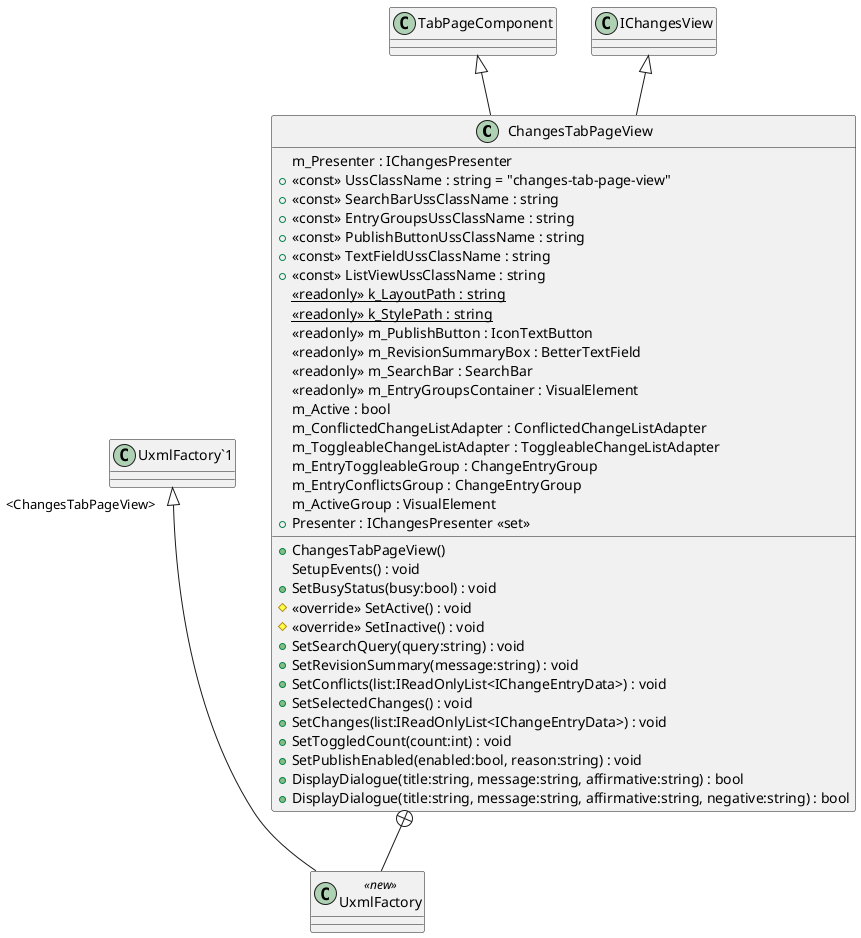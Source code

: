 @startuml
class ChangesTabPageView {
    m_Presenter : IChangesPresenter
    + <<const>> UssClassName : string = "changes-tab-page-view"
    + <<const>> SearchBarUssClassName : string
    + <<const>> EntryGroupsUssClassName : string
    + <<const>> PublishButtonUssClassName : string
    + <<const>> TextFieldUssClassName : string
    + <<const>> ListViewUssClassName : string
    {static} <<readonly>> k_LayoutPath : string
    {static} <<readonly>> k_StylePath : string
    <<readonly>> m_PublishButton : IconTextButton
    <<readonly>> m_RevisionSummaryBox : BetterTextField
    <<readonly>> m_SearchBar : SearchBar
    <<readonly>> m_EntryGroupsContainer : VisualElement
    m_Active : bool
    m_ConflictedChangeListAdapter : ConflictedChangeListAdapter
    m_ToggleableChangeListAdapter : ToggleableChangeListAdapter
    m_EntryToggleableGroup : ChangeEntryGroup
    m_EntryConflictsGroup : ChangeEntryGroup
    m_ActiveGroup : VisualElement
    + ChangesTabPageView()
    + Presenter : IChangesPresenter <<set>>
    SetupEvents() : void
    + SetBusyStatus(busy:bool) : void
    # <<override>> SetActive() : void
    # <<override>> SetInactive() : void
    + SetSearchQuery(query:string) : void
    + SetRevisionSummary(message:string) : void
    + SetConflicts(list:IReadOnlyList<IChangeEntryData>) : void
    + SetSelectedChanges() : void
    + SetChanges(list:IReadOnlyList<IChangeEntryData>) : void
    + SetToggledCount(count:int) : void
    + SetPublishEnabled(enabled:bool, reason:string) : void
    + DisplayDialogue(title:string, message:string, affirmative:string) : bool
    + DisplayDialogue(title:string, message:string, affirmative:string, negative:string) : bool
}
class UxmlFactory <<new>> {
}
TabPageComponent <|-- ChangesTabPageView
IChangesView <|-- ChangesTabPageView
ChangesTabPageView +-- UxmlFactory
"UxmlFactory`1" "<ChangesTabPageView>" <|-- UxmlFactory
@enduml
